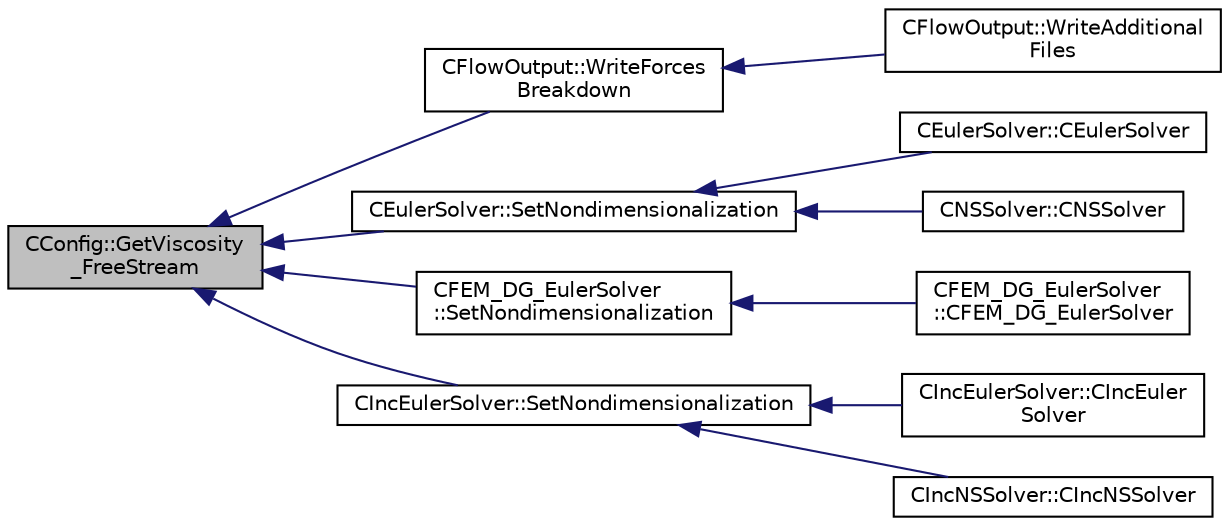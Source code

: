 digraph "CConfig::GetViscosity_FreeStream"
{
  edge [fontname="Helvetica",fontsize="10",labelfontname="Helvetica",labelfontsize="10"];
  node [fontname="Helvetica",fontsize="10",shape=record];
  rankdir="LR";
  Node13463 [label="CConfig::GetViscosity\l_FreeStream",height=0.2,width=0.4,color="black", fillcolor="grey75", style="filled", fontcolor="black"];
  Node13463 -> Node13464 [dir="back",color="midnightblue",fontsize="10",style="solid",fontname="Helvetica"];
  Node13464 [label="CFlowOutput::WriteForces\lBreakdown",height=0.2,width=0.4,color="black", fillcolor="white", style="filled",URL="$class_c_flow_output.html#afacedef2006aa6fcf8c9a312b5f4430c",tooltip="Write the forces breakdown file. "];
  Node13464 -> Node13465 [dir="back",color="midnightblue",fontsize="10",style="solid",fontname="Helvetica"];
  Node13465 [label="CFlowOutput::WriteAdditional\lFiles",height=0.2,width=0.4,color="black", fillcolor="white", style="filled",URL="$class_c_flow_output.html#aaac3fb7b2575967b157c306065ab1ea8",tooltip="Write any additional files defined for the current solver. "];
  Node13463 -> Node13466 [dir="back",color="midnightblue",fontsize="10",style="solid",fontname="Helvetica"];
  Node13466 [label="CEulerSolver::SetNondimensionalization",height=0.2,width=0.4,color="black", fillcolor="white", style="filled",URL="$class_c_euler_solver.html#a1c633d6e77fefb2e76308e2ba0af0c2c",tooltip="Set the solver nondimensionalization. "];
  Node13466 -> Node13467 [dir="back",color="midnightblue",fontsize="10",style="solid",fontname="Helvetica"];
  Node13467 [label="CEulerSolver::CEulerSolver",height=0.2,width=0.4,color="black", fillcolor="white", style="filled",URL="$class_c_euler_solver.html#ae1e74218b4e943111b100d7ddcbd4db9"];
  Node13466 -> Node13468 [dir="back",color="midnightblue",fontsize="10",style="solid",fontname="Helvetica"];
  Node13468 [label="CNSSolver::CNSSolver",height=0.2,width=0.4,color="black", fillcolor="white", style="filled",URL="$class_c_n_s_solver.html#a2a8ad49c42b4546696e631cf44b7788b"];
  Node13463 -> Node13469 [dir="back",color="midnightblue",fontsize="10",style="solid",fontname="Helvetica"];
  Node13469 [label="CFEM_DG_EulerSolver\l::SetNondimensionalization",height=0.2,width=0.4,color="black", fillcolor="white", style="filled",URL="$class_c_f_e_m___d_g___euler_solver.html#a31316dc2fe564329d9bb372961b10a3a",tooltip="Set the fluid solver nondimensionalization. "];
  Node13469 -> Node13470 [dir="back",color="midnightblue",fontsize="10",style="solid",fontname="Helvetica"];
  Node13470 [label="CFEM_DG_EulerSolver\l::CFEM_DG_EulerSolver",height=0.2,width=0.4,color="black", fillcolor="white", style="filled",URL="$class_c_f_e_m___d_g___euler_solver.html#a70d30ef9e7cd7620d54ec73f4b1ed28c"];
  Node13463 -> Node13471 [dir="back",color="midnightblue",fontsize="10",style="solid",fontname="Helvetica"];
  Node13471 [label="CIncEulerSolver::SetNondimensionalization",height=0.2,width=0.4,color="black", fillcolor="white", style="filled",URL="$class_c_inc_euler_solver.html#a2cffaa24417cb3803d36d38b3874d6d0",tooltip="Set the solver nondimensionalization. "];
  Node13471 -> Node13472 [dir="back",color="midnightblue",fontsize="10",style="solid",fontname="Helvetica"];
  Node13472 [label="CIncEulerSolver::CIncEuler\lSolver",height=0.2,width=0.4,color="black", fillcolor="white", style="filled",URL="$class_c_inc_euler_solver.html#a91f644b8f9a00215bac5bcd31dfc06d8"];
  Node13471 -> Node13473 [dir="back",color="midnightblue",fontsize="10",style="solid",fontname="Helvetica"];
  Node13473 [label="CIncNSSolver::CIncNSSolver",height=0.2,width=0.4,color="black", fillcolor="white", style="filled",URL="$class_c_inc_n_s_solver.html#a82152ac7e91fb1c5c073d98a1f08e2aa"];
}
